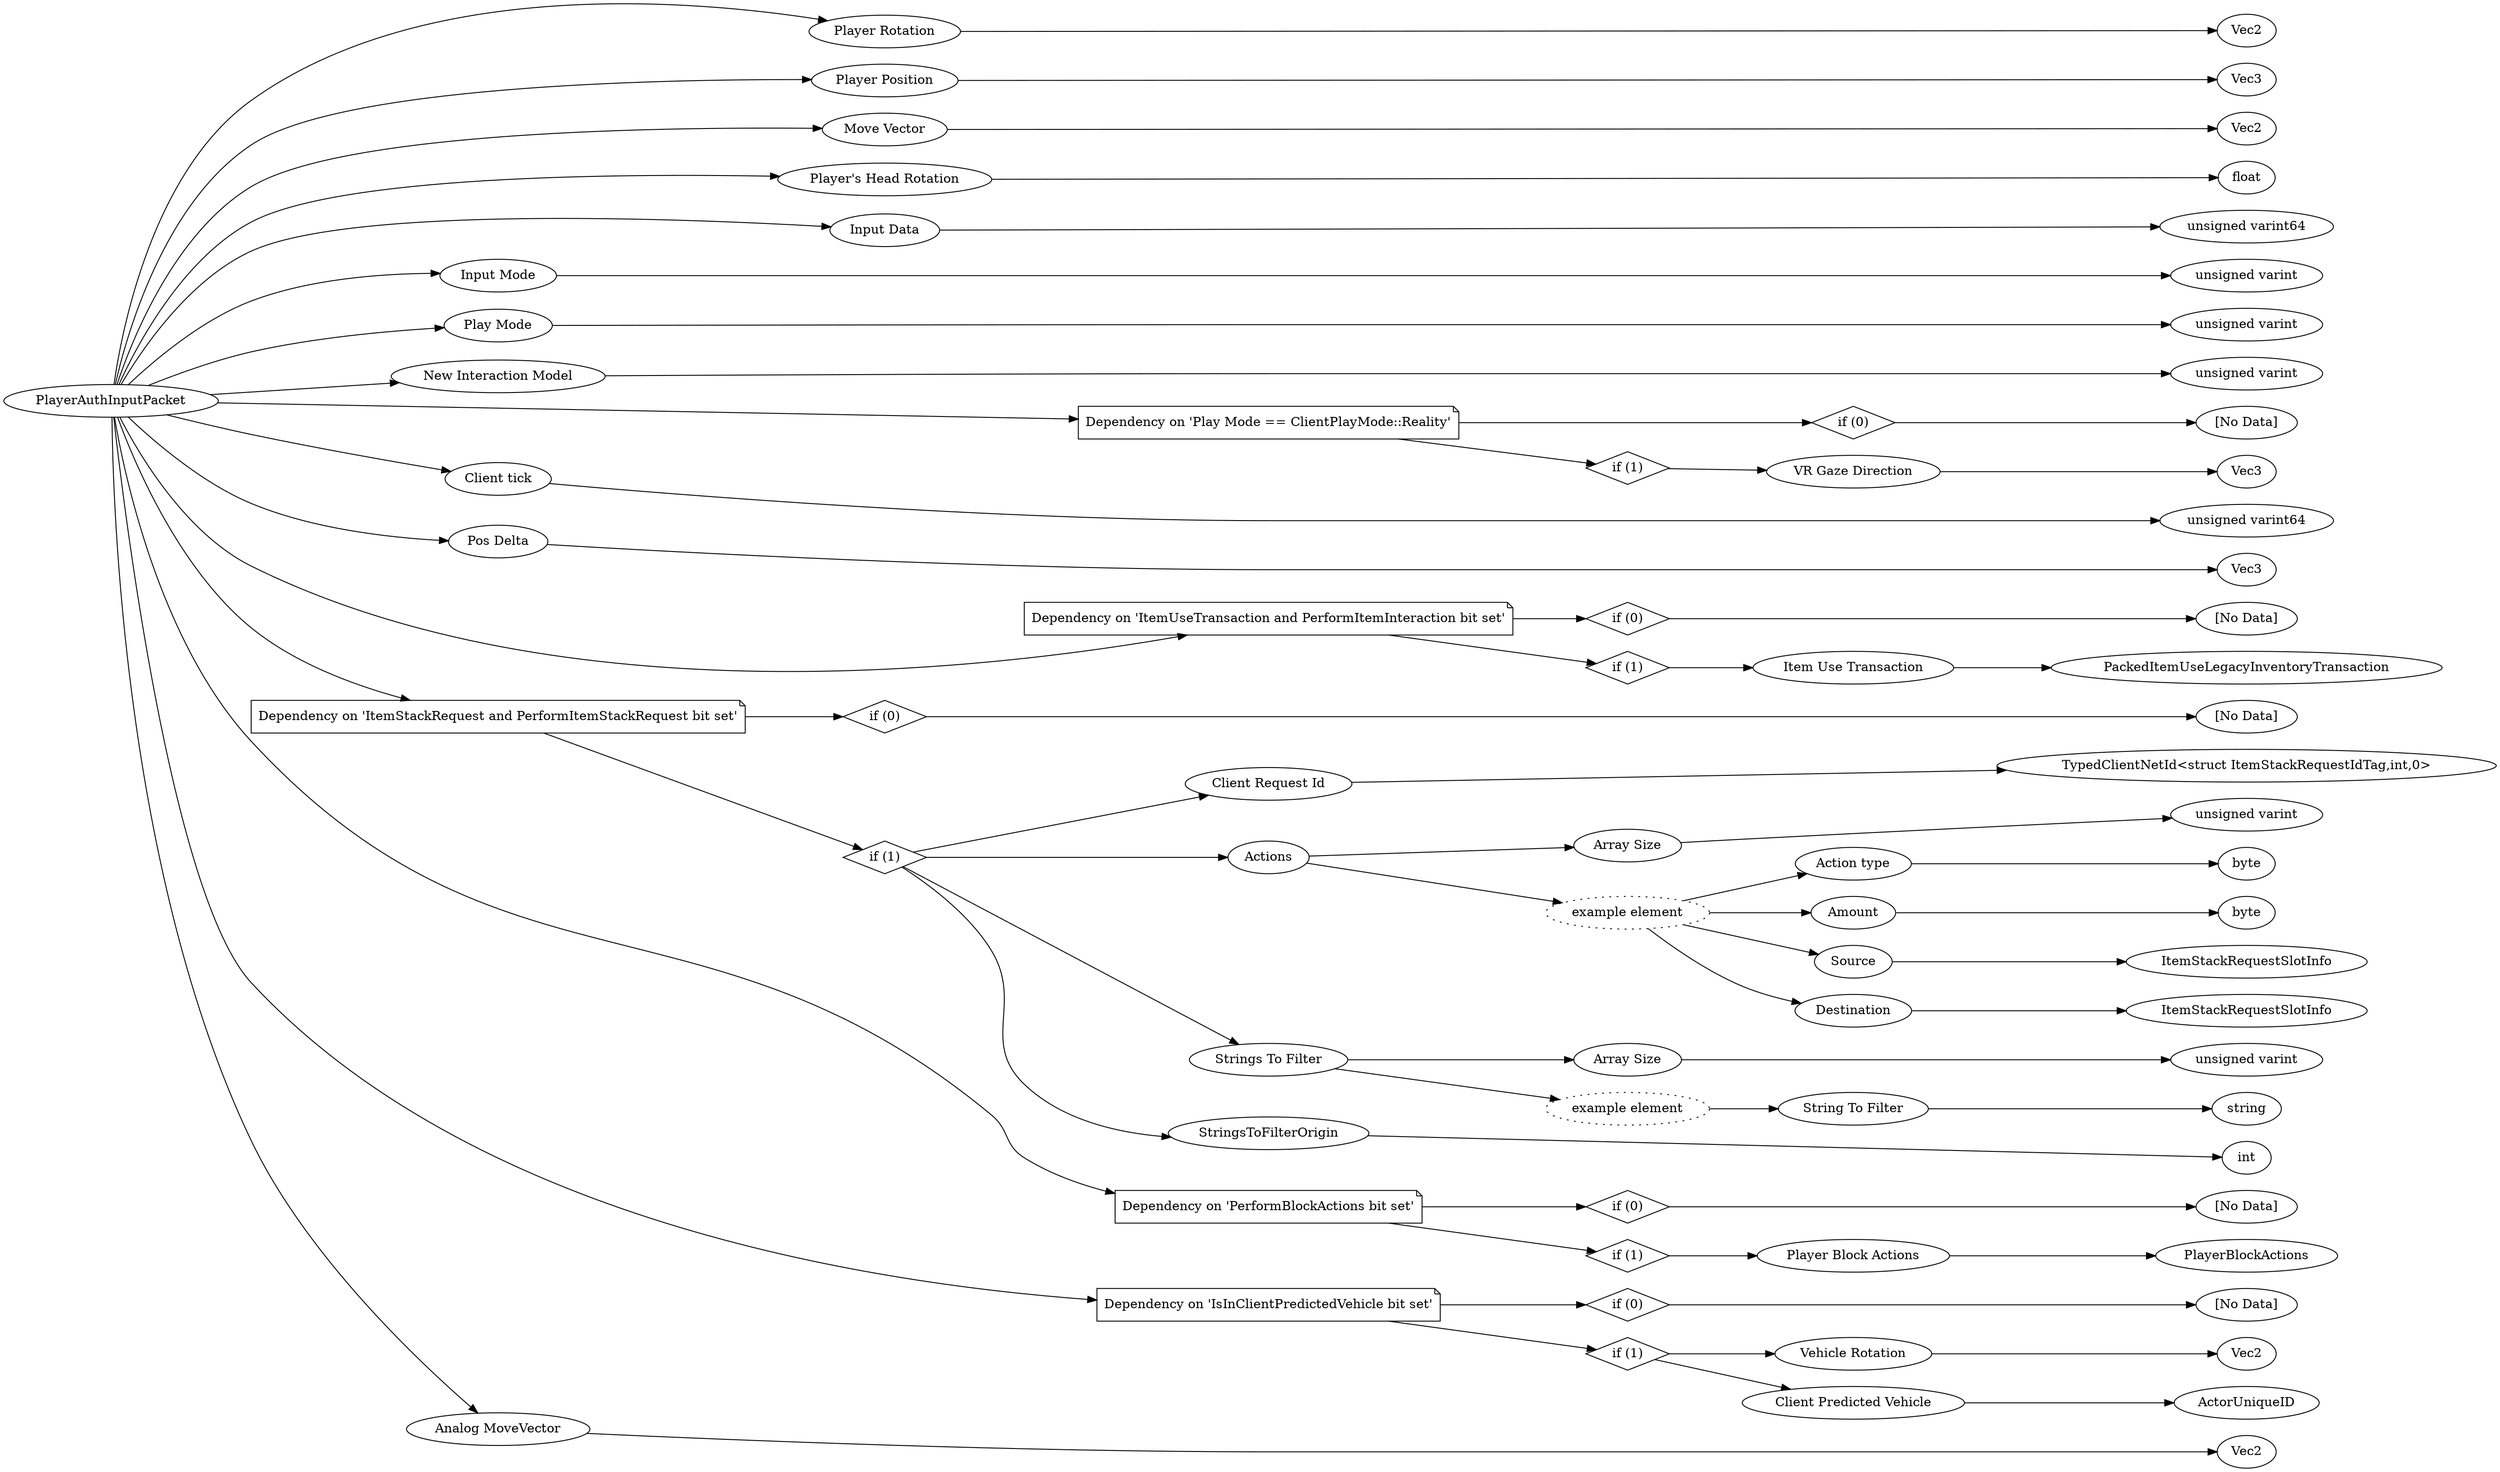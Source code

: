 digraph "PlayerAuthInputPacket" {
rankdir = LR
0
0 -> 1
1 -> 2
0 -> 3
3 -> 4
0 -> 5
5 -> 6
0 -> 7
7 -> 8
0 -> 9
9 -> 10
0 -> 11
11 -> 12
0 -> 13
13 -> 14
0 -> 15
15 -> 16
0 -> 17
17 -> 18
18 -> 19
17 -> 20
20 -> 21
21 -> 22
0 -> 23
23 -> 24
0 -> 25
25 -> 26
0 -> 27
27 -> 28
28 -> 29
27 -> 30
30 -> 31
31 -> 76
0 -> 77
77 -> 78
78 -> 79
77 -> 80
80 -> 81
81 -> 85
80 -> 86
86 -> 87
87 -> 88
86 -> 89
89 -> 90
90 -> 91
89 -> 92
92 -> 93
89 -> 94
94 -> 102
89 -> 103
103 -> 104
80 -> 105
105 -> 106
106 -> 107
105 -> 108
108 -> 109
109 -> 110
80 -> 111
111 -> 112
0 -> 113
113 -> 114
114 -> 115
113 -> 116
116 -> 117
117 -> 159
0 -> 160
160 -> 161
161 -> 162
160 -> 163
163 -> 164
164 -> 165
163 -> 166
166 -> 167
0 -> 168
168 -> 169

0 [label="PlayerAuthInputPacket",comment="name: \"PlayerAuthInputPacket\", typeName: \"\", id: 0, branchId: 144, recurseId: -1, attributes: 0, notes: \"\""];
1 [label="Player Rotation",comment="name: \"Player Rotation\", typeName: \"Vec2\", id: 1, branchId: 0, recurseId: -1, attributes: 256, notes: \"\""];
2 [label="Vec2",comment="name: \"Vec2\", typeName: \"\", id: 2, branchId: 0, recurseId: -1, attributes: 512, notes: \"\""];
3 [label="Player Position",comment="name: \"Player Position\", typeName: \"Vec3\", id: 3, branchId: 0, recurseId: -1, attributes: 256, notes: \"\""];
4 [label="Vec3",comment="name: \"Vec3\", typeName: \"\", id: 4, branchId: 0, recurseId: -1, attributes: 512, notes: \"\""];
5 [label="Move Vector",comment="name: \"Move Vector\", typeName: \"Vec2\", id: 5, branchId: 0, recurseId: -1, attributes: 256, notes: \"\""];
6 [label="Vec2",comment="name: \"Vec2\", typeName: \"\", id: 6, branchId: 0, recurseId: -1, attributes: 512, notes: \"\""];
7 [label="Player's Head Rotation",comment="name: \"Player's Head Rotation\", typeName: \"\", id: 7, branchId: 0, recurseId: -1, attributes: 0, notes: \"\""];
8 [label="float",comment="name: \"float\", typeName: \"\", id: 8, branchId: 0, recurseId: -1, attributes: 512, notes: \"\""];
9 [label="Input Data",comment="name: \"Input Data\", typeName: \"\", id: 9, branchId: 0, recurseId: -1, attributes: 0, notes: \"\""];
10 [label="unsigned varint64",comment="name: \"unsigned varint64\", typeName: \"\", id: 10, branchId: 0, recurseId: -1, attributes: 512, notes: \"\""];
11 [label="Input Mode",comment="name: \"Input Mode\", typeName: \"\", id: 11, branchId: 0, recurseId: -1, attributes: 0, notes: \"\""];
12 [label="unsigned varint",comment="name: \"unsigned varint\", typeName: \"\", id: 12, branchId: 0, recurseId: -1, attributes: 512, notes: \"\""];
13 [label="Play Mode",comment="name: \"Play Mode\", typeName: \"\", id: 13, branchId: 0, recurseId: -1, attributes: 0, notes: \"\""];
14 [label="unsigned varint",comment="name: \"unsigned varint\", typeName: \"\", id: 14, branchId: 0, recurseId: -1, attributes: 512, notes: \"\""];
15 [label="New Interaction Model",comment="name: \"New Interaction Model\", typeName: \"\", id: 15, branchId: 0, recurseId: -1, attributes: 0, notes: \"\""];
16 [label="unsigned varint",comment="name: \"unsigned varint\", typeName: \"\", id: 16, branchId: 0, recurseId: -1, attributes: 512, notes: \"\""];
17 [label="Dependency on 'Play Mode == ClientPlayMode::Reality'",shape=note,comment="name: \"Dependency on 'Play Mode == ClientPlayMode::Reality'\", typeName: \"\", id: 17, branchId: 0, recurseId: -1, attributes: 2, notes: \"\""];
18 [label="if (0)",shape=diamond,comment="name: \"if (0)\", typeName: \"\", id: 18, branchId: 0, recurseId: -1, attributes: 4, notes: \"\""];
19 [label="[No Data]",comment="name: \"[No Data]\", typeName: \"\", id: 19, branchId: 0, recurseId: -1, attributes: 512, notes: \"\""];
20 [label="if (1)",shape=diamond,comment="name: \"if (1)\", typeName: \"\", id: 20, branchId: 1, recurseId: -1, attributes: 4, notes: \"\""];
21 [label="VR Gaze Direction",comment="name: \"VR Gaze Direction\", typeName: \"Vec3\", id: 21, branchId: 0, recurseId: -1, attributes: 256, notes: \"\""];
22 [label="Vec3",comment="name: \"Vec3\", typeName: \"\", id: 22, branchId: 0, recurseId: -1, attributes: 512, notes: \"\""];
23 [label="Client tick",comment="name: \"Client tick\", typeName: \"\", id: 23, branchId: 0, recurseId: -1, attributes: 0, notes: \"Which simulation frame client is on. Used to match corrections\""];
24 [label="unsigned varint64",comment="name: \"unsigned varint64\", typeName: \"\", id: 24, branchId: 0, recurseId: -1, attributes: 512, notes: \"\""];
25 [label="Pos Delta",comment="name: \"Pos Delta\", typeName: \"Vec3\", id: 25, branchId: 0, recurseId: -1, attributes: 256, notes: \"Velocity\""];
26 [label="Vec3",comment="name: \"Vec3\", typeName: \"\", id: 26, branchId: 0, recurseId: -1, attributes: 512, notes: \"\""];
27 [label="Dependency on 'ItemUseTransaction and PerformItemInteraction bit set'",shape=note,comment="name: \"Dependency on 'ItemUseTransaction and PerformItemInteraction bit set'\", typeName: \"\", id: 27, branchId: 0, recurseId: -1, attributes: 2, notes: \"\""];
28 [label="if (0)",shape=diamond,comment="name: \"if (0)\", typeName: \"\", id: 28, branchId: 0, recurseId: -1, attributes: 4, notes: \"\""];
29 [label="[No Data]",comment="name: \"[No Data]\", typeName: \"\", id: 29, branchId: 0, recurseId: -1, attributes: 512, notes: \"\""];
30 [label="if (1)",shape=diamond,comment="name: \"if (1)\", typeName: \"\", id: 30, branchId: 1, recurseId: -1, attributes: 4, notes: \"\""];
31 [label="Item Use Transaction",comment="name: \"Item Use Transaction\", typeName: \"PackedItemUseLegacyInventoryTransaction\", id: 31, branchId: 0, recurseId: -1, attributes: 256, notes: \"\""];
76 [label="PackedItemUseLegacyInventoryTransaction",comment="name: \"PackedItemUseLegacyInventoryTransaction\", typeName: \"\", id: 76, branchId: 0, recurseId: -1, attributes: 512, notes: \"\""];
77 [label="Dependency on 'ItemStackRequest and PerformItemStackRequest bit set'",shape=note,comment="name: \"Dependency on 'ItemStackRequest and PerformItemStackRequest bit set'\", typeName: \"\", id: 77, branchId: 0, recurseId: -1, attributes: 2, notes: \"\""];
78 [label="if (0)",shape=diamond,comment="name: \"if (0)\", typeName: \"\", id: 78, branchId: 0, recurseId: -1, attributes: 4, notes: \"\""];
79 [label="[No Data]",comment="name: \"[No Data]\", typeName: \"\", id: 79, branchId: 0, recurseId: -1, attributes: 512, notes: \"\""];
80 [label="if (1)",shape=diamond,comment="name: \"if (1)\", typeName: \"\", id: 80, branchId: 1, recurseId: -1, attributes: 4, notes: \"\""];
81 [label="Client Request Id",comment="name: \"Client Request Id\", typeName: \"TypedClientNetId<struct ItemStackRequestIdTag,int,0>\", id: 81, branchId: 0, recurseId: -1, attributes: 256, notes: \"\""];
85 [label="TypedClientNetId<struct ItemStackRequestIdTag,int,0>",comment="name: \"TypedClientNetId<struct ItemStackRequestIdTag,int,0>\", typeName: \"\", id: 85, branchId: 0, recurseId: -1, attributes: 512, notes: \"\""];
86 [label="Actions",comment="name: \"Actions\", typeName: \"\", id: 86, branchId: 0, recurseId: -1, attributes: 8, notes: \"There are a variety of possible actions each with their own schema; this (Take) is just one example. Refer to the Item Stack Net Manager documentation.\""];
87 [label="Array Size",comment="name: \"Array Size\", typeName: \"\", id: 87, branchId: 0, recurseId: -1, attributes: 0, notes: \"\""];
88 [label="unsigned varint",comment="name: \"unsigned varint\", typeName: \"\", id: 88, branchId: 0, recurseId: -1, attributes: 512, notes: \"\""];
89 [label="example element",style=dotted,comment="name: \"example element\", typeName: \"\", id: 89, branchId: 0, recurseId: -1, attributes: 16, notes: \"\""];
90 [label="Action type",comment="name: \"Action type\", typeName: \"\", id: 90, branchId: 0, recurseId: -1, attributes: 0, notes: \"\""];
91 [label="byte",comment="name: \"byte\", typeName: \"\", id: 91, branchId: 0, recurseId: -1, attributes: 512, notes: \"\""];
92 [label="Amount",comment="name: \"Amount\", typeName: \"\", id: 92, branchId: 0, recurseId: -1, attributes: 0, notes: \"\""];
93 [label="byte",comment="name: \"byte\", typeName: \"\", id: 93, branchId: 0, recurseId: -1, attributes: 512, notes: \"\""];
94 [label="Source",comment="name: \"Source\", typeName: \"ItemStackRequestSlotInfo\", id: 94, branchId: 0, recurseId: -1, attributes: 256, notes: \"\""];
102 [label="ItemStackRequestSlotInfo",comment="name: \"ItemStackRequestSlotInfo\", typeName: \"\", id: 102, branchId: 0, recurseId: -1, attributes: 512, notes: \"\""];
103 [label="Destination",comment="name: \"Destination\", typeName: \"ItemStackRequestSlotInfo\", id: 103, branchId: 0, recurseId: -1, attributes: 256, notes: \"\""];
104 [label="ItemStackRequestSlotInfo",comment="name: \"ItemStackRequestSlotInfo\", typeName: \"\", id: 104, branchId: 0, recurseId: -1, attributes: 512, notes: \"\""];
105 [label="Strings To Filter",comment="name: \"Strings To Filter\", typeName: \"\", id: 105, branchId: 0, recurseId: -1, attributes: 8, notes: \"Array of strings to submit to profanity filtering service\""];
106 [label="Array Size",comment="name: \"Array Size\", typeName: \"\", id: 106, branchId: 0, recurseId: -1, attributes: 0, notes: \"\""];
107 [label="unsigned varint",comment="name: \"unsigned varint\", typeName: \"\", id: 107, branchId: 0, recurseId: -1, attributes: 512, notes: \"\""];
108 [label="example element",style=dotted,comment="name: \"example element\", typeName: \"\", id: 108, branchId: 0, recurseId: -1, attributes: 16, notes: \"\""];
109 [label="String To Filter",comment="name: \"String To Filter\", typeName: \"\", id: 109, branchId: 0, recurseId: -1, attributes: 0, notes: \"Indivdiual string that needs checking\""];
110 [label="string",comment="name: \"string\", typeName: \"\", id: 110, branchId: 0, recurseId: -1, attributes: 512, notes: \"\""];
111 [label="StringsToFilterOrigin",comment="name: \"StringsToFilterOrigin\", typeName: \"\", id: 111, branchId: 0, recurseId: -1, attributes: 0, notes: \"\""];
112 [label="int",comment="name: \"int\", typeName: \"\", id: 112, branchId: 0, recurseId: -1, attributes: 512, notes: \"\""];
113 [label="Dependency on 'PerformBlockActions bit set'",shape=note,comment="name: \"Dependency on 'PerformBlockActions bit set'\", typeName: \"\", id: 113, branchId: 0, recurseId: -1, attributes: 2, notes: \"\""];
114 [label="if (0)",shape=diamond,comment="name: \"if (0)\", typeName: \"\", id: 114, branchId: 0, recurseId: -1, attributes: 4, notes: \"\""];
115 [label="[No Data]",comment="name: \"[No Data]\", typeName: \"\", id: 115, branchId: 0, recurseId: -1, attributes: 512, notes: \"\""];
116 [label="if (1)",shape=diamond,comment="name: \"if (1)\", typeName: \"\", id: 116, branchId: 1, recurseId: -1, attributes: 4, notes: \"\""];
117 [label="Player Block Actions",comment="name: \"Player Block Actions\", typeName: \"PlayerBlockActions\", id: 117, branchId: 0, recurseId: -1, attributes: 256, notes: \"\""];
159 [label="PlayerBlockActions",comment="name: \"PlayerBlockActions\", typeName: \"\", id: 159, branchId: 0, recurseId: -1, attributes: 512, notes: \"\""];
160 [label="Dependency on 'IsInClientPredictedVehicle bit set'",shape=note,comment="name: \"Dependency on 'IsInClientPredictedVehicle bit set'\", typeName: \"\", id: 160, branchId: 0, recurseId: -1, attributes: 2, notes: \"\""];
161 [label="if (0)",shape=diamond,comment="name: \"if (0)\", typeName: \"\", id: 161, branchId: 0, recurseId: -1, attributes: 4, notes: \"\""];
162 [label="[No Data]",comment="name: \"[No Data]\", typeName: \"\", id: 162, branchId: 0, recurseId: -1, attributes: 512, notes: \"\""];
163 [label="if (1)",shape=diamond,comment="name: \"if (1)\", typeName: \"\", id: 163, branchId: 1, recurseId: -1, attributes: 4, notes: \"\""];
164 [label="Vehicle Rotation",comment="name: \"Vehicle Rotation\", typeName: \"Vec2\", id: 164, branchId: 0, recurseId: -1, attributes: 256, notes: \"\""];
165 [label="Vec2",comment="name: \"Vec2\", typeName: \"\", id: 165, branchId: 0, recurseId: -1, attributes: 512, notes: \"\""];
166 [label="Client Predicted Vehicle",comment="name: \"Client Predicted Vehicle\", typeName: \"ActorUniqueID\", id: 166, branchId: 0, recurseId: -1, attributes: 256, notes: \"\""];
167 [label="ActorUniqueID",comment="name: \"ActorUniqueID\", typeName: \"\", id: 167, branchId: 0, recurseId: -1, attributes: 512, notes: \"\""];
168 [label="Analog MoveVector",comment="name: \"Analog MoveVector\", typeName: \"Vec2\", id: 168, branchId: 0, recurseId: -1, attributes: 256, notes: \"\""];
169 [label="Vec2",comment="name: \"Vec2\", typeName: \"\", id: 169, branchId: 0, recurseId: -1, attributes: 512, notes: \"\""];
{ rank = max;2;4;6;8;10;12;14;16;19;22;24;26;29;76;79;85;88;91;93;102;104;107;110;112;115;159;162;165;167;169}

}
